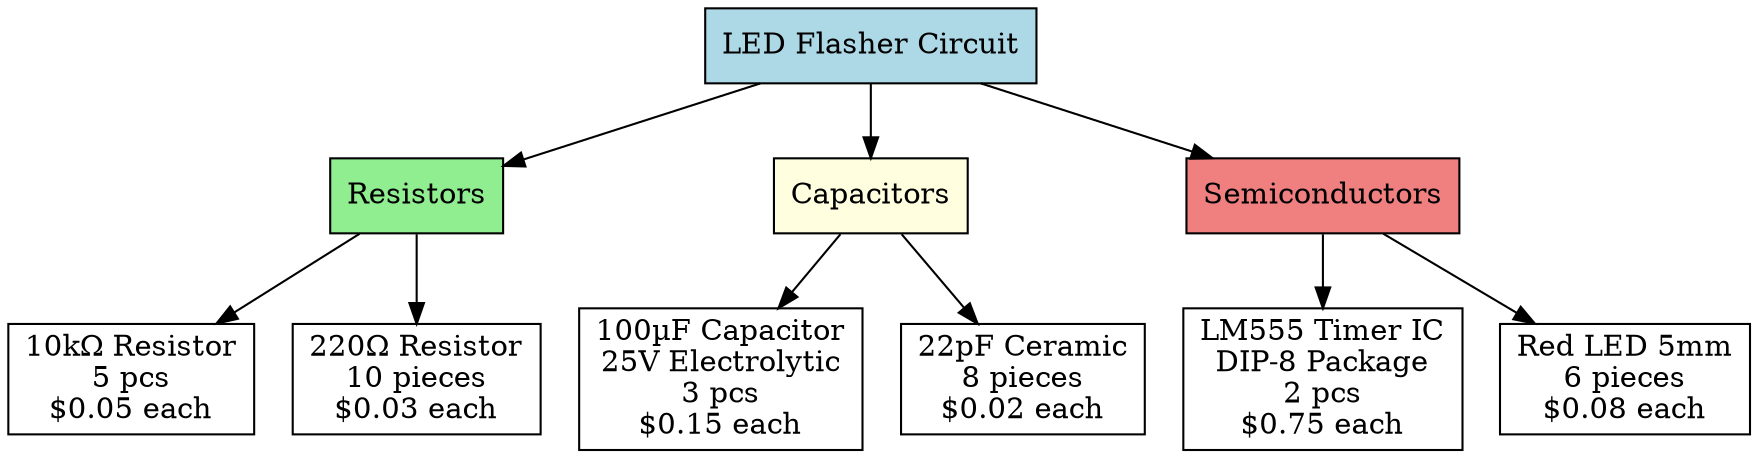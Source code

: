 digraph ComponentBOM {
    rankdir=TB;
    node [shape=box, style=filled];
    
    // Project
    project [label="LED Flasher Circuit", fillcolor=lightblue];
    
    // Component categories
    resistors [label="Resistors", fillcolor=lightgreen];
    capacitors [label="Capacitors", fillcolor=lightyellow];
    semiconductors [label="Semiconductors", fillcolor=lightcoral];
    
    // Individual components with quantities and prices
    r1 [label="10kΩ Resistor\n5 pcs\n$0.05 each", fillcolor=white];
    r2 [label="220Ω Resistor\n10 pieces\n$0.03 each", fillcolor=white];
    
    c1 [label="100µF Capacitor\n25V Electrolytic\n3 pcs\n$0.15 each", fillcolor=white];
    c2 [label="22pF Ceramic\n8 pieces\n$0.02 each", fillcolor=white];
    
    ic1 [label="LM555 Timer IC\nDIP-8 Package\n2 pcs\n$0.75 each", fillcolor=white];
    led1 [label="Red LED 5mm\n6 pieces\n$0.08 each", fillcolor=white];
    
    // Connections
    project -> resistors;
    project -> capacitors;
    project -> semiconductors;
    
    resistors -> r1;
    resistors -> r2;
    
    capacitors -> c1;
    capacitors -> c2;
    
    semiconductors -> ic1;
    semiconductors -> led1;
}